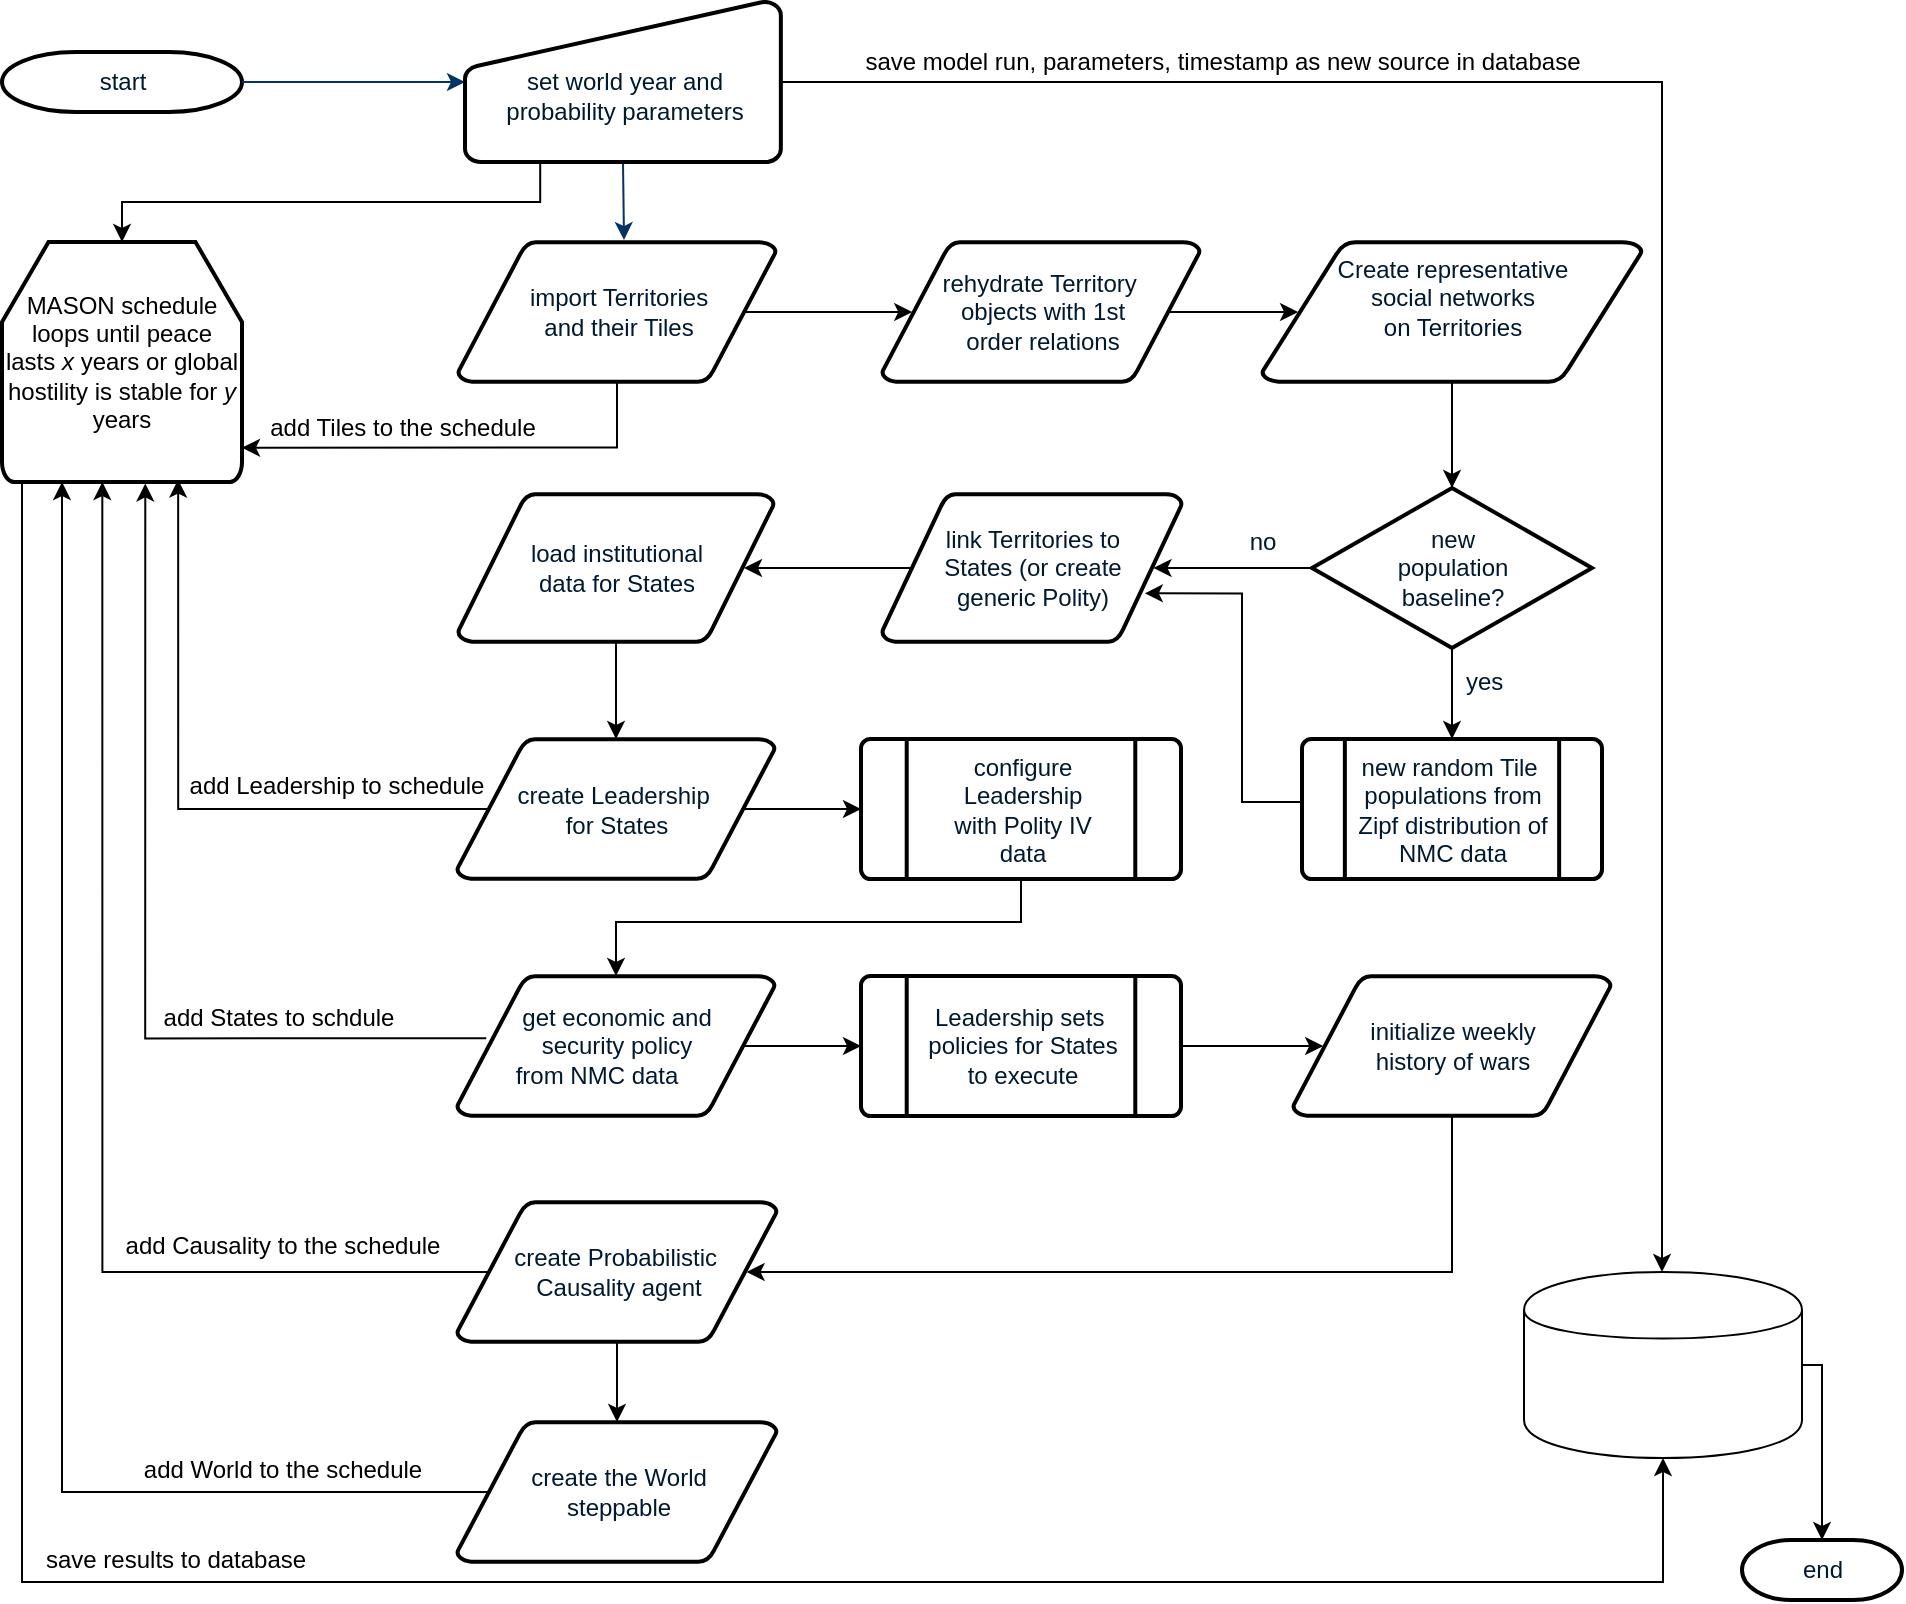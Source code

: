<mxfile version="10.7.7" type="github"><diagram id="6a731a19-8d31-9384-78a2-239565b7b9f0" name="Page-1"><mxGraphModel dx="2226" dy="896" grid="1" gridSize="10" guides="1" tooltips="1" connect="1" arrows="1" fold="1" page="1" pageScale="1" pageWidth="1100" pageHeight="850" background="#ffffff" math="0" shadow="0"><root><mxCell id="0"/><mxCell id="1" parent="0"/><mxCell id="2" value="start" style="shape=mxgraph.flowchart.terminator;fillColor=#FFFFFF;strokeColor=#000000;strokeWidth=2;gradientColor=none;gradientDirection=north;fontColor=#001933;fontStyle=0;html=1;" parent="1" vertex="1"><mxGeometry x="10" y="65" width="120" height="30" as="geometry"/></mxCell><mxCell id="8WaM_3MOErZEIFx--2Br-56" style="edgeStyle=orthogonalEdgeStyle;rounded=0;orthogonalLoop=1;jettySize=auto;html=1;" edge="1" parent="1" target="8WaM_3MOErZEIFx--2Br-55"><mxGeometry relative="1" as="geometry"><mxPoint x="390" y="80" as="sourcePoint"/><Array as="points"><mxPoint x="840" y="80"/></Array></mxGeometry></mxCell><mxCell id="8WaM_3MOErZEIFx--2Br-122" value="&lt;span&gt;save model run, parameters,&amp;nbsp;&lt;/span&gt;&lt;span&gt;timestamp as new source&amp;nbsp;&lt;/span&gt;&lt;span&gt;in database&lt;/span&gt;" style="text;html=1;resizable=0;points=[];align=center;verticalAlign=middle;labelBackgroundColor=#ffffff;" vertex="1" connectable="0" parent="8WaM_3MOErZEIFx--2Br-56"><mxGeometry x="-0.419" y="2" relative="1" as="geometry"><mxPoint x="-74" y="-8" as="offset"/></mxGeometry></mxCell><mxCell id="8WaM_3MOErZEIFx--2Br-86" value="" style="edgeStyle=orthogonalEdgeStyle;rounded=0;orthogonalLoop=1;jettySize=auto;html=1;exitX=0.905;exitY=0.5;exitDx=0;exitDy=0;exitPerimeter=0;" edge="1" parent="1" source="4" target="8WaM_3MOErZEIFx--2Br-85"><mxGeometry relative="1" as="geometry"/></mxCell><mxCell id="4" value="get&amp;nbsp;economic and &lt;br&gt;security&amp;nbsp;policy &lt;br&gt;from NMC data&amp;nbsp; &amp;nbsp; &amp;nbsp;&amp;nbsp;&lt;br&gt;" style="shape=mxgraph.flowchart.data;fillColor=#FFFFFF;strokeColor=#000000;strokeWidth=2;gradientColor=none;gradientDirection=north;fontColor=#001933;fontStyle=0;html=1;" parent="1" vertex="1"><mxGeometry x="237.5" y="527" width="159" height="70" as="geometry"/></mxCell><mxCell id="8WaM_3MOErZEIFx--2Br-121" value="" style="edgeStyle=orthogonalEdgeStyle;rounded=0;orthogonalLoop=1;jettySize=auto;html=1;entryX=0.905;entryY=0.5;entryDx=0;entryDy=0;entryPerimeter=0;" edge="1" parent="1" source="8WaM_3MOErZEIFx--2Br-105" target="8WaM_3MOErZEIFx--2Br-107"><mxGeometry relative="1" as="geometry"><mxPoint x="735" y="677" as="targetPoint"/><Array as="points"><mxPoint x="735" y="675"/></Array></mxGeometry></mxCell><mxCell id="8WaM_3MOErZEIFx--2Br-105" value="initialize weekly &lt;br&gt;history of wars&lt;br&gt;" style="shape=mxgraph.flowchart.data;fillColor=#FFFFFF;strokeColor=#000000;strokeWidth=2;gradientColor=none;gradientDirection=north;fontColor=#001933;fontStyle=0;html=1;" vertex="1" parent="1"><mxGeometry x="655.5" y="527" width="159" height="70" as="geometry"/></mxCell><mxCell id="8WaM_3MOErZEIFx--2Br-114" value="" style="edgeStyle=orthogonalEdgeStyle;rounded=0;orthogonalLoop=1;jettySize=auto;html=1;" edge="1" parent="1" source="8WaM_3MOErZEIFx--2Br-107" target="8WaM_3MOErZEIFx--2Br-113"><mxGeometry relative="1" as="geometry"/></mxCell><mxCell id="8WaM_3MOErZEIFx--2Br-107" value="create Probabilistic&amp;nbsp;&lt;br&gt;Causality agent&lt;br&gt;" style="shape=mxgraph.flowchart.data;fillColor=#FFFFFF;strokeColor=#000000;strokeWidth=2;gradientColor=none;gradientDirection=north;fontColor=#001933;fontStyle=0;html=1;" vertex="1" parent="1"><mxGeometry x="237.5" y="640" width="160" height="70" as="geometry"/></mxCell><mxCell id="8WaM_3MOErZEIFx--2Br-116" value="" style="edgeStyle=orthogonalEdgeStyle;rounded=0;orthogonalLoop=1;jettySize=auto;html=1;entryX=0.25;entryY=1;entryDx=0;entryDy=0;entryPerimeter=0;exitX=0.095;exitY=0.5;exitDx=0;exitDy=0;exitPerimeter=0;" edge="1" parent="1" source="8WaM_3MOErZEIFx--2Br-113" target="8WaM_3MOErZEIFx--2Br-90"><mxGeometry relative="1" as="geometry"><mxPoint x="157" y="905" as="targetPoint"/></mxGeometry></mxCell><mxCell id="8WaM_3MOErZEIFx--2Br-118" value="add World to the schedule" style="text;html=1;resizable=0;points=[];align=center;verticalAlign=middle;labelBackgroundColor=#ffffff;" vertex="1" connectable="0" parent="8WaM_3MOErZEIFx--2Br-116"><mxGeometry x="-0.729" y="-1" relative="1" as="geometry"><mxPoint x="-5.5" y="-10" as="offset"/></mxGeometry></mxCell><mxCell id="8WaM_3MOErZEIFx--2Br-113" value="create the World&lt;br&gt;steppable&lt;br&gt;" style="shape=mxgraph.flowchart.data;fillColor=#FFFFFF;strokeColor=#000000;strokeWidth=2;gradientColor=none;gradientDirection=north;fontColor=#001933;fontStyle=0;html=1;" vertex="1" parent="1"><mxGeometry x="237.5" y="750" width="160" height="70" as="geometry"/></mxCell><mxCell id="8WaM_3MOErZEIFx--2Br-58" value="" style="edgeStyle=orthogonalEdgeStyle;rounded=0;orthogonalLoop=1;jettySize=auto;html=1;exitX=0.905;exitY=0.5;exitDx=0;exitDy=0;exitPerimeter=0;entryX=0.095;entryY=0.5;entryDx=0;entryDy=0;entryPerimeter=0;" edge="1" parent="1" source="5" target="8WaM_3MOErZEIFx--2Br-57"><mxGeometry relative="1" as="geometry"/></mxCell><mxCell id="8WaM_3MOErZEIFx--2Br-111" value="" style="edgeStyle=orthogonalEdgeStyle;rounded=0;orthogonalLoop=1;jettySize=auto;html=1;entryX=1;entryY=0.857;entryDx=0;entryDy=0;entryPerimeter=0;" edge="1" parent="1" source="5" target="8WaM_3MOErZEIFx--2Br-90"><mxGeometry relative="1" as="geometry"><Array as="points"><mxPoint x="318" y="263"/></Array></mxGeometry></mxCell><mxCell id="8WaM_3MOErZEIFx--2Br-112" value="add Tiles to the schedule" style="text;html=1;resizable=0;points=[];align=center;verticalAlign=middle;labelBackgroundColor=#ffffff;" vertex="1" connectable="0" parent="8WaM_3MOErZEIFx--2Br-111"><mxGeometry x="0.37" y="-1" relative="1" as="geometry"><mxPoint x="10.5" y="-9" as="offset"/></mxGeometry></mxCell><mxCell id="5" value="import Territories &lt;br&gt;and&amp;nbsp;their Tiles&lt;br&gt;" style="shape=mxgraph.flowchart.data;fillColor=#FFFFFF;strokeColor=#000000;strokeWidth=2;gradientColor=none;gradientDirection=north;fontColor=#001933;fontStyle=0;html=1;" parent="1" vertex="1"><mxGeometry x="238" y="160" width="159" height="70" as="geometry"/></mxCell><mxCell id="8WaM_3MOErZEIFx--2Br-64" value="" style="edgeStyle=orthogonalEdgeStyle;rounded=0;orthogonalLoop=1;jettySize=auto;html=1;" edge="1" parent="1" source="6" target="18"><mxGeometry relative="1" as="geometry"/></mxCell><mxCell id="8WaM_3MOErZEIFx--2Br-76" value="" style="edgeStyle=orthogonalEdgeStyle;rounded=0;orthogonalLoop=1;jettySize=auto;html=1;entryX=0.905;entryY=0.5;entryDx=0;entryDy=0;entryPerimeter=0;" edge="1" parent="1" source="6" target="8WaM_3MOErZEIFx--2Br-60"><mxGeometry relative="1" as="geometry"/></mxCell><mxCell id="6" value="new&lt;br&gt;population&lt;br&gt;baseline?&lt;br&gt;" style="shape=mxgraph.flowchart.decision;fillColor=#FFFFFF;strokeColor=#000000;strokeWidth=2;gradientColor=none;gradientDirection=north;fontColor=#001933;fontStyle=0;html=1;" parent="1" vertex="1"><mxGeometry x="665" y="283" width="140" height="80" as="geometry"/></mxCell><mxCell id="7" style="fontColor=#001933;fontStyle=1;strokeColor=#003366;strokeWidth=1;html=1;entryX=0;entryY=0.5;entryDx=0;entryDy=0;entryPerimeter=0;" parent="1" source="2" target="20" edge="1"><mxGeometry relative="1" as="geometry"><mxPoint x="231" y="80" as="targetPoint"/></mxGeometry></mxCell><mxCell id="8" style="fontColor=#001933;fontStyle=1;strokeColor=#003366;strokeWidth=1;html=1;exitX=0.5;exitY=1;exitDx=0;exitDy=0;exitPerimeter=0;" parent="1" source="20" edge="1"><mxGeometry relative="1" as="geometry"><mxPoint x="317" y="120" as="sourcePoint"/><mxPoint x="321" y="159" as="targetPoint"/></mxGeometry></mxCell><mxCell id="11" value="yes" style="text;fontColor=#001933;fontStyle=0;html=1;strokeColor=none;gradientColor=none;fillColor=none;strokeWidth=2;" parent="1" vertex="1"><mxGeometry x="740" y="366" width="40" height="26" as="geometry"/></mxCell><mxCell id="14" value="no" style="text;fontColor=#001933;fontStyle=0;html=1;strokeColor=none;gradientColor=none;fillColor=none;strokeWidth=2;align=center;" parent="1" vertex="1"><mxGeometry x="620" y="296" width="40" height="26" as="geometry"/></mxCell><mxCell id="8WaM_3MOErZEIFx--2Br-89" value="" style="edgeStyle=orthogonalEdgeStyle;rounded=0;orthogonalLoop=1;jettySize=auto;html=1;entryX=0.876;entryY=0.671;entryDx=0;entryDy=0;entryPerimeter=0;" edge="1" parent="1" source="18" target="8WaM_3MOErZEIFx--2Br-60"><mxGeometry relative="1" as="geometry"><Array as="points"><mxPoint x="630" y="440"/><mxPoint x="630" y="336"/></Array></mxGeometry></mxCell><mxCell id="18" value="new random Tile&amp;nbsp;&lt;br&gt;populations from&lt;br&gt;Zipf distribution of&lt;br&gt;NMC data&lt;br&gt;" style="shape=mxgraph.flowchart.predefined_process;fillColor=#FFFFFF;strokeColor=#000000;strokeWidth=2;gradientColor=none;gradientDirection=north;fontColor=#001933;fontStyle=0;html=1;" parent="1" vertex="1"><mxGeometry x="660" y="408.5" width="150" height="70" as="geometry"/></mxCell><mxCell id="8WaM_3MOErZEIFx--2Br-92" value="" style="edgeStyle=orthogonalEdgeStyle;rounded=0;orthogonalLoop=1;jettySize=auto;html=1;entryX=0.5;entryY=0;entryDx=0;entryDy=0;entryPerimeter=0;exitX=0.238;exitY=0.986;exitDx=0;exitDy=0;exitPerimeter=0;" edge="1" parent="1" source="20" target="8WaM_3MOErZEIFx--2Br-90"><mxGeometry relative="1" as="geometry"><Array as="points"><mxPoint x="279" y="140"/><mxPoint x="70" y="140"/></Array></mxGeometry></mxCell><mxCell id="20" value="&lt;br&gt;set world year and &lt;br&gt;probability parameters" style="shape=mxgraph.flowchart.manual_input;fillColor=#FFFFFF;strokeColor=#000000;strokeWidth=2;gradientColor=none;gradientDirection=north;fontColor=#001933;fontStyle=0;html=1;" parent="1" vertex="1"><mxGeometry x="241.5" y="40" width="158" height="80" as="geometry"/></mxCell><mxCell id="40" value="end" style="shape=mxgraph.flowchart.terminator;fillColor=#FFFFFF;strokeColor=#000000;strokeWidth=2;gradientColor=none;gradientDirection=north;fontColor=#001933;fontStyle=0;html=1;" parent="1" vertex="1"><mxGeometry x="880" y="809" width="80" height="30" as="geometry"/></mxCell><mxCell id="8WaM_3MOErZEIFx--2Br-129" value="" style="edgeStyle=orthogonalEdgeStyle;rounded=0;orthogonalLoop=1;jettySize=auto;html=1;entryX=0.5;entryY=0;entryDx=0;entryDy=0;entryPerimeter=0;exitX=1;exitY=0.5;exitDx=0;exitDy=0;" edge="1" parent="1" source="8WaM_3MOErZEIFx--2Br-55" target="40"><mxGeometry relative="1" as="geometry"><mxPoint x="920" y="722" as="sourcePoint"/><mxPoint x="979" y="721.5" as="targetPoint"/><Array as="points"><mxPoint x="920" y="722"/></Array></mxGeometry></mxCell><mxCell id="8WaM_3MOErZEIFx--2Br-55" value="" style="shape=cylinder;whiteSpace=wrap;html=1;boundedLbl=1;backgroundOutline=1;" vertex="1" parent="1"><mxGeometry x="771" y="675" width="139" height="93" as="geometry"/></mxCell><mxCell id="8WaM_3MOErZEIFx--2Br-62" value="" style="edgeStyle=orthogonalEdgeStyle;rounded=0;orthogonalLoop=1;jettySize=auto;html=1;exitX=0.905;exitY=0.5;exitDx=0;exitDy=0;exitPerimeter=0;entryX=0.095;entryY=0.5;entryDx=0;entryDy=0;entryPerimeter=0;" edge="1" parent="1" source="8WaM_3MOErZEIFx--2Br-57" target="8WaM_3MOErZEIFx--2Br-70"><mxGeometry relative="1" as="geometry"/></mxCell><mxCell id="8WaM_3MOErZEIFx--2Br-57" value="rehydrate Territory&amp;nbsp;&lt;br&gt;objects with 1st&lt;br&gt;order relations&lt;br&gt;" style="shape=mxgraph.flowchart.data;fillColor=#FFFFFF;strokeColor=#000000;strokeWidth=2;gradientColor=none;gradientDirection=north;fontColor=#001933;fontStyle=0;html=1;" vertex="1" parent="1"><mxGeometry x="450" y="160" width="159" height="70" as="geometry"/></mxCell><mxCell id="8WaM_3MOErZEIFx--2Br-77" value="" style="edgeStyle=orthogonalEdgeStyle;rounded=0;orthogonalLoop=1;jettySize=auto;html=1;exitX=0.095;exitY=0.5;exitDx=0;exitDy=0;exitPerimeter=0;entryX=0.905;entryY=0.5;entryDx=0;entryDy=0;entryPerimeter=0;" edge="1" parent="1" source="8WaM_3MOErZEIFx--2Br-60" target="8WaM_3MOErZEIFx--2Br-67"><mxGeometry relative="1" as="geometry"/></mxCell><mxCell id="8WaM_3MOErZEIFx--2Br-60" value="link Territories to &lt;br&gt;States (or create &lt;br&gt;generic Polity)" style="shape=mxgraph.flowchart.data;fillColor=#FFFFFF;strokeColor=#000000;strokeWidth=2;gradientColor=none;gradientDirection=north;fontColor=#001933;fontStyle=0;html=1;" vertex="1" parent="1"><mxGeometry x="450" y="286" width="150" height="74" as="geometry"/></mxCell><mxCell id="8WaM_3MOErZEIFx--2Br-78" value="" style="edgeStyle=orthogonalEdgeStyle;rounded=0;orthogonalLoop=1;jettySize=auto;html=1;" edge="1" parent="1" source="8WaM_3MOErZEIFx--2Br-67" target="8WaM_3MOErZEIFx--2Br-69"><mxGeometry relative="1" as="geometry"/></mxCell><mxCell id="8WaM_3MOErZEIFx--2Br-97" value="" style="edgeStyle=orthogonalEdgeStyle;rounded=0;orthogonalLoop=1;jettySize=auto;html=1;entryX=0.597;entryY=1.006;entryDx=0;entryDy=0;entryPerimeter=0;exitX=0.092;exitY=0.445;exitDx=0;exitDy=0;exitPerimeter=0;" edge="1" parent="1" source="4" target="8WaM_3MOErZEIFx--2Br-90"><mxGeometry relative="1" as="geometry"><mxPoint x="158" y="323" as="targetPoint"/></mxGeometry></mxCell><mxCell id="8WaM_3MOErZEIFx--2Br-98" value="add States to schdule" style="text;html=1;resizable=0;points=[];align=center;verticalAlign=middle;labelBackgroundColor=#ffffff;" vertex="1" connectable="0" parent="8WaM_3MOErZEIFx--2Br-97"><mxGeometry x="0.138" y="-2" relative="1" as="geometry"><mxPoint x="64.5" y="74.5" as="offset"/></mxGeometry></mxCell><mxCell id="8WaM_3MOErZEIFx--2Br-67" value="load institutional&lt;br&gt;data for States&lt;br&gt;" style="shape=mxgraph.flowchart.data;fillColor=#FFFFFF;strokeColor=#000000;strokeWidth=2;gradientColor=none;gradientDirection=north;fontColor=#001933;fontStyle=0;html=1;" vertex="1" parent="1"><mxGeometry x="238" y="286" width="158" height="74" as="geometry"/></mxCell><mxCell id="8WaM_3MOErZEIFx--2Br-82" value="" style="edgeStyle=orthogonalEdgeStyle;rounded=0;orthogonalLoop=1;jettySize=auto;html=1;exitX=0.905;exitY=0.5;exitDx=0;exitDy=0;exitPerimeter=0;" edge="1" parent="1" source="8WaM_3MOErZEIFx--2Br-69" target="8WaM_3MOErZEIFx--2Br-81"><mxGeometry relative="1" as="geometry"/></mxCell><mxCell id="8WaM_3MOErZEIFx--2Br-100" value="" style="edgeStyle=orthogonalEdgeStyle;rounded=0;orthogonalLoop=1;jettySize=auto;html=1;entryX=0.734;entryY=0.99;entryDx=0;entryDy=0;entryPerimeter=0;exitX=0.095;exitY=0.5;exitDx=0;exitDy=0;exitPerimeter=0;" edge="1" parent="1" source="8WaM_3MOErZEIFx--2Br-69" target="8WaM_3MOErZEIFx--2Br-90"><mxGeometry relative="1" as="geometry"><mxPoint x="157.5" y="443.5" as="targetPoint"/></mxGeometry></mxCell><mxCell id="8WaM_3MOErZEIFx--2Br-101" value="add Leadership to schedule" style="text;html=1;resizable=0;points=[];align=center;verticalAlign=middle;labelBackgroundColor=#ffffff;" vertex="1" connectable="0" parent="8WaM_3MOErZEIFx--2Br-100"><mxGeometry x="-0.218" relative="1" as="geometry"><mxPoint x="49" y="-12" as="offset"/></mxGeometry></mxCell><mxCell id="8WaM_3MOErZEIFx--2Br-69" value="create Leadership&amp;nbsp;&lt;br&gt;for States&lt;br&gt;" style="shape=mxgraph.flowchart.data;fillColor=#FFFFFF;strokeColor=#000000;strokeWidth=2;gradientColor=none;gradientDirection=north;fontColor=#001933;fontStyle=0;html=1;" vertex="1" parent="1"><mxGeometry x="237.5" y="408.5" width="159" height="70" as="geometry"/></mxCell><mxCell id="8WaM_3MOErZEIFx--2Br-73" value="" style="edgeStyle=orthogonalEdgeStyle;rounded=0;orthogonalLoop=1;jettySize=auto;html=1;" edge="1" parent="1" source="8WaM_3MOErZEIFx--2Br-70" target="6"><mxGeometry relative="1" as="geometry"/></mxCell><mxCell id="8WaM_3MOErZEIFx--2Br-70" value="Create representative&lt;br&gt;social networks&lt;br&gt;on Territories&lt;br&gt;&lt;br&gt;" style="shape=mxgraph.flowchart.data;fillColor=#FFFFFF;strokeColor=#000000;strokeWidth=2;gradientColor=none;gradientDirection=north;fontColor=#001933;fontStyle=0;html=1;" vertex="1" parent="1"><mxGeometry x="640" y="160" width="190" height="70" as="geometry"/></mxCell><mxCell id="8WaM_3MOErZEIFx--2Br-87" value="" style="edgeStyle=orthogonalEdgeStyle;rounded=0;orthogonalLoop=1;jettySize=auto;html=1;entryX=0.5;entryY=0;entryDx=0;entryDy=0;entryPerimeter=0;" edge="1" parent="1" source="8WaM_3MOErZEIFx--2Br-81" target="4"><mxGeometry relative="1" as="geometry"><Array as="points"><mxPoint x="519" y="500"/><mxPoint x="317" y="500"/></Array></mxGeometry></mxCell><mxCell id="8WaM_3MOErZEIFx--2Br-81" value="configure &lt;br&gt;Leadership&lt;br&gt;with Polity IV &lt;br&gt;data&lt;br&gt;" style="shape=mxgraph.flowchart.predefined_process;fillColor=#FFFFFF;strokeColor=#000000;strokeWidth=2;gradientColor=none;gradientDirection=north;fontColor=#001933;fontStyle=0;html=1;" vertex="1" parent="1"><mxGeometry x="439.5" y="408.5" width="160" height="70" as="geometry"/></mxCell><mxCell id="8WaM_3MOErZEIFx--2Br-119" value="" style="edgeStyle=orthogonalEdgeStyle;rounded=0;orthogonalLoop=1;jettySize=auto;html=1;entryX=0.095;entryY=0.5;entryDx=0;entryDy=0;entryPerimeter=0;" edge="1" parent="1" source="8WaM_3MOErZEIFx--2Br-85" target="8WaM_3MOErZEIFx--2Br-105"><mxGeometry relative="1" as="geometry"><mxPoint x="660" y="562" as="targetPoint"/></mxGeometry></mxCell><mxCell id="8WaM_3MOErZEIFx--2Br-85" value="Leadership sets&amp;nbsp;&lt;br&gt;policies for States&lt;br&gt;to execute&lt;br&gt;" style="shape=mxgraph.flowchart.predefined_process;fillColor=#FFFFFF;strokeColor=#000000;strokeWidth=2;gradientColor=none;gradientDirection=north;fontColor=#001933;fontStyle=0;html=1;" vertex="1" parent="1"><mxGeometry x="439.5" y="527" width="160" height="70" as="geometry"/></mxCell><mxCell id="8WaM_3MOErZEIFx--2Br-124" value="" style="edgeStyle=orthogonalEdgeStyle;rounded=0;orthogonalLoop=1;jettySize=auto;html=1;exitX=0.083;exitY=1;exitDx=0;exitDy=0;exitPerimeter=0;entryX=0.5;entryY=1;entryDx=0;entryDy=0;" edge="1" parent="1" target="8WaM_3MOErZEIFx--2Br-55"><mxGeometry relative="1" as="geometry"><mxPoint x="20" y="279" as="sourcePoint"/><mxPoint x="850" y="790" as="targetPoint"/><Array as="points"><mxPoint x="20" y="830"/><mxPoint x="841" y="830"/></Array></mxGeometry></mxCell><mxCell id="8WaM_3MOErZEIFx--2Br-90" value="MASON schedule loops until peace lasts &lt;i&gt;x&lt;/i&gt; years or global hostility is stable for &lt;i&gt;y&lt;/i&gt; years" style="strokeWidth=2;html=1;shape=mxgraph.flowchart.loop_limit;whiteSpace=wrap;" vertex="1" parent="1"><mxGeometry x="10" y="160" width="120" height="120" as="geometry"/></mxCell><mxCell id="8WaM_3MOErZEIFx--2Br-109" value="" style="edgeStyle=orthogonalEdgeStyle;rounded=0;orthogonalLoop=1;jettySize=auto;html=1;entryX=0.418;entryY=1;entryDx=0;entryDy=0;entryPerimeter=0;exitX=0.095;exitY=0.5;exitDx=0;exitDy=0;exitPerimeter=0;" edge="1" parent="1" source="8WaM_3MOErZEIFx--2Br-107" target="8WaM_3MOErZEIFx--2Br-90"><mxGeometry relative="1" as="geometry"><mxPoint x="230.5" y="756.743" as="sourcePoint"/><mxPoint x="60.214" y="479.029" as="targetPoint"/></mxGeometry></mxCell><mxCell id="8WaM_3MOErZEIFx--2Br-110" value="add Causality to the schedule" style="text;html=1;resizable=0;points=[];align=center;verticalAlign=middle;labelBackgroundColor=#ffffff;" vertex="1" connectable="0" parent="8WaM_3MOErZEIFx--2Br-109"><mxGeometry x="0.138" y="-2" relative="1" as="geometry"><mxPoint x="88" y="129" as="offset"/></mxGeometry></mxCell><mxCell id="8WaM_3MOErZEIFx--2Br-125" value="save results to database" style="text;html=1;resizable=0;points=[];autosize=1;align=left;verticalAlign=top;spacingTop=-4;" vertex="1" parent="1"><mxGeometry x="30" y="809" width="140" height="20" as="geometry"/></mxCell></root></mxGraphModel></diagram></mxfile>